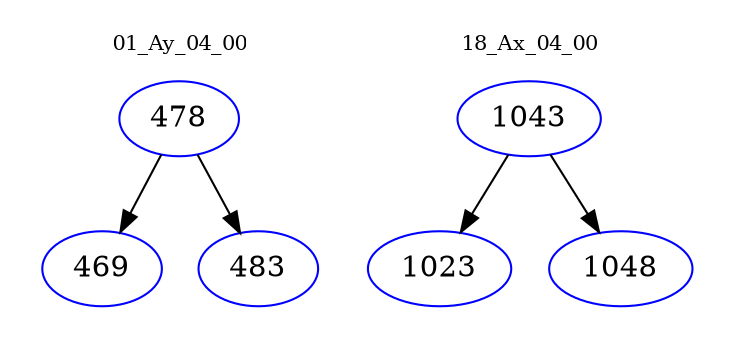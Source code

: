 digraph{
subgraph cluster_0 {
color = white
label = "01_Ay_04_00";
fontsize=10;
T0_478 [label="478", color="blue"]
T0_478 -> T0_469 [color="black"]
T0_469 [label="469", color="blue"]
T0_478 -> T0_483 [color="black"]
T0_483 [label="483", color="blue"]
}
subgraph cluster_1 {
color = white
label = "18_Ax_04_00";
fontsize=10;
T1_1043 [label="1043", color="blue"]
T1_1043 -> T1_1023 [color="black"]
T1_1023 [label="1023", color="blue"]
T1_1043 -> T1_1048 [color="black"]
T1_1048 [label="1048", color="blue"]
}
}
